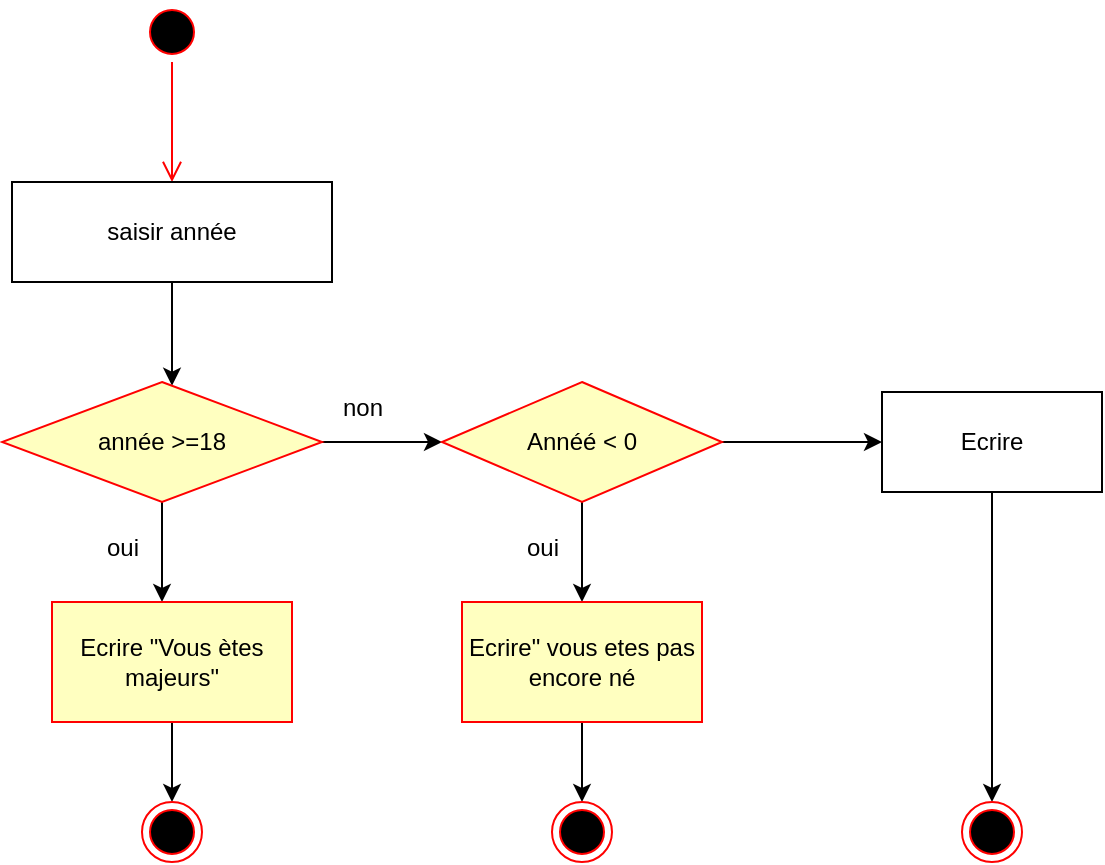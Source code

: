 <mxfile version="21.5.0" type="device">
  <diagram name="Page-1" id="lNoFJ0-n8MTBC5r3ki7Q">
    <mxGraphModel dx="1095" dy="585" grid="1" gridSize="10" guides="1" tooltips="1" connect="1" arrows="1" fold="1" page="1" pageScale="1" pageWidth="827" pageHeight="1169" math="0" shadow="0">
      <root>
        <mxCell id="0" />
        <mxCell id="1" parent="0" />
        <mxCell id="J0tR5PUOTiayLJJZjg9m-1" value="" style="ellipse;html=1;shape=startState;fillColor=#000000;strokeColor=#ff0000;" vertex="1" parent="1">
          <mxGeometry x="110" y="50" width="30" height="30" as="geometry" />
        </mxCell>
        <mxCell id="J0tR5PUOTiayLJJZjg9m-2" value="" style="edgeStyle=orthogonalEdgeStyle;html=1;verticalAlign=bottom;endArrow=open;endSize=8;strokeColor=#ff0000;rounded=0;" edge="1" source="J0tR5PUOTiayLJJZjg9m-1" parent="1">
          <mxGeometry relative="1" as="geometry">
            <mxPoint x="125" y="140" as="targetPoint" />
          </mxGeometry>
        </mxCell>
        <mxCell id="J0tR5PUOTiayLJJZjg9m-7" value="" style="edgeStyle=orthogonalEdgeStyle;rounded=0;orthogonalLoop=1;jettySize=auto;html=1;" edge="1" parent="1" source="J0tR5PUOTiayLJJZjg9m-3" target="J0tR5PUOTiayLJJZjg9m-4">
          <mxGeometry relative="1" as="geometry">
            <Array as="points">
              <mxPoint x="120" y="190" />
              <mxPoint x="120" y="190" />
            </Array>
          </mxGeometry>
        </mxCell>
        <mxCell id="J0tR5PUOTiayLJJZjg9m-3" value="saisir année" style="html=1;whiteSpace=wrap;" vertex="1" parent="1">
          <mxGeometry x="45" y="140" width="160" height="50" as="geometry" />
        </mxCell>
        <mxCell id="J0tR5PUOTiayLJJZjg9m-11" value="" style="edgeStyle=orthogonalEdgeStyle;rounded=0;orthogonalLoop=1;jettySize=auto;html=1;" edge="1" parent="1" source="J0tR5PUOTiayLJJZjg9m-4" target="J0tR5PUOTiayLJJZjg9m-10">
          <mxGeometry relative="1" as="geometry">
            <Array as="points">
              <mxPoint x="120" y="330" />
              <mxPoint x="120" y="330" />
            </Array>
          </mxGeometry>
        </mxCell>
        <mxCell id="J0tR5PUOTiayLJJZjg9m-13" value="" style="edgeStyle=orthogonalEdgeStyle;rounded=0;orthogonalLoop=1;jettySize=auto;html=1;" edge="1" parent="1" source="J0tR5PUOTiayLJJZjg9m-4" target="J0tR5PUOTiayLJJZjg9m-12">
          <mxGeometry relative="1" as="geometry" />
        </mxCell>
        <mxCell id="J0tR5PUOTiayLJJZjg9m-4" value="année &amp;gt;=18" style="rhombus;whiteSpace=wrap;html=1;fontColor=#000000;fillColor=#ffffc0;strokeColor=#ff0000;" vertex="1" parent="1">
          <mxGeometry x="40" y="240" width="160" height="60" as="geometry" />
        </mxCell>
        <mxCell id="J0tR5PUOTiayLJJZjg9m-25" value="" style="edgeStyle=orthogonalEdgeStyle;rounded=0;orthogonalLoop=1;jettySize=auto;html=1;" edge="1" parent="1" source="J0tR5PUOTiayLJJZjg9m-10" target="J0tR5PUOTiayLJJZjg9m-24">
          <mxGeometry relative="1" as="geometry" />
        </mxCell>
        <mxCell id="J0tR5PUOTiayLJJZjg9m-10" value="Ecrire &quot;Vous ètes majeurs&quot;" style="whiteSpace=wrap;html=1;fillColor=#ffffc0;strokeColor=#ff0000;fontColor=#000000;" vertex="1" parent="1">
          <mxGeometry x="65" y="350" width="120" height="60" as="geometry" />
        </mxCell>
        <mxCell id="J0tR5PUOTiayLJJZjg9m-17" value="" style="edgeStyle=orthogonalEdgeStyle;rounded=0;orthogonalLoop=1;jettySize=auto;html=1;" edge="1" parent="1" source="J0tR5PUOTiayLJJZjg9m-12" target="J0tR5PUOTiayLJJZjg9m-16">
          <mxGeometry relative="1" as="geometry" />
        </mxCell>
        <mxCell id="J0tR5PUOTiayLJJZjg9m-20" value="" style="edgeStyle=orthogonalEdgeStyle;rounded=0;orthogonalLoop=1;jettySize=auto;html=1;" edge="1" parent="1" source="J0tR5PUOTiayLJJZjg9m-12" target="J0tR5PUOTiayLJJZjg9m-19">
          <mxGeometry relative="1" as="geometry" />
        </mxCell>
        <mxCell id="J0tR5PUOTiayLJJZjg9m-12" value="Annéé &amp;lt; 0" style="rhombus;whiteSpace=wrap;html=1;fontColor=#000000;fillColor=#ffffc0;strokeColor=#ff0000;" vertex="1" parent="1">
          <mxGeometry x="260" y="240" width="140" height="60" as="geometry" />
        </mxCell>
        <mxCell id="J0tR5PUOTiayLJJZjg9m-14" value="non" style="text;html=1;align=center;verticalAlign=middle;resizable=0;points=[];autosize=1;strokeColor=none;fillColor=none;" vertex="1" parent="1">
          <mxGeometry x="200" y="238" width="40" height="30" as="geometry" />
        </mxCell>
        <mxCell id="J0tR5PUOTiayLJJZjg9m-15" value="oui" style="text;html=1;align=center;verticalAlign=middle;resizable=0;points=[];autosize=1;strokeColor=none;fillColor=none;" vertex="1" parent="1">
          <mxGeometry x="80" y="308" width="40" height="30" as="geometry" />
        </mxCell>
        <mxCell id="J0tR5PUOTiayLJJZjg9m-26" value="" style="edgeStyle=orthogonalEdgeStyle;rounded=0;orthogonalLoop=1;jettySize=auto;html=1;" edge="1" parent="1" source="J0tR5PUOTiayLJJZjg9m-16" target="J0tR5PUOTiayLJJZjg9m-23">
          <mxGeometry relative="1" as="geometry" />
        </mxCell>
        <mxCell id="J0tR5PUOTiayLJJZjg9m-16" value="Ecrire&quot; vous etes pas encore né" style="whiteSpace=wrap;html=1;fillColor=#ffffc0;strokeColor=#ff0000;fontColor=#000000;" vertex="1" parent="1">
          <mxGeometry x="270" y="350" width="120" height="60" as="geometry" />
        </mxCell>
        <mxCell id="J0tR5PUOTiayLJJZjg9m-18" value="oui" style="text;html=1;align=center;verticalAlign=middle;resizable=0;points=[];autosize=1;strokeColor=none;fillColor=none;" vertex="1" parent="1">
          <mxGeometry x="290" y="308" width="40" height="30" as="geometry" />
        </mxCell>
        <mxCell id="J0tR5PUOTiayLJJZjg9m-28" value="" style="edgeStyle=orthogonalEdgeStyle;rounded=0;orthogonalLoop=1;jettySize=auto;html=1;entryX=0.5;entryY=0;entryDx=0;entryDy=0;" edge="1" parent="1" source="J0tR5PUOTiayLJJZjg9m-19" target="J0tR5PUOTiayLJJZjg9m-22">
          <mxGeometry relative="1" as="geometry">
            <mxPoint x="535" y="400" as="targetPoint" />
          </mxGeometry>
        </mxCell>
        <mxCell id="J0tR5PUOTiayLJJZjg9m-19" value="Ecrire" style="html=1;whiteSpace=wrap;" vertex="1" parent="1">
          <mxGeometry x="480" y="245" width="110" height="50" as="geometry" />
        </mxCell>
        <mxCell id="J0tR5PUOTiayLJJZjg9m-22" value="" style="ellipse;html=1;shape=endState;fillColor=#000000;strokeColor=#ff0000;" vertex="1" parent="1">
          <mxGeometry x="520" y="450" width="30" height="30" as="geometry" />
        </mxCell>
        <mxCell id="J0tR5PUOTiayLJJZjg9m-23" value="" style="ellipse;html=1;shape=endState;fillColor=#000000;strokeColor=#ff0000;" vertex="1" parent="1">
          <mxGeometry x="315" y="450" width="30" height="30" as="geometry" />
        </mxCell>
        <mxCell id="J0tR5PUOTiayLJJZjg9m-24" value="" style="ellipse;html=1;shape=endState;fillColor=#000000;strokeColor=#ff0000;" vertex="1" parent="1">
          <mxGeometry x="110" y="450" width="30" height="30" as="geometry" />
        </mxCell>
      </root>
    </mxGraphModel>
  </diagram>
</mxfile>
